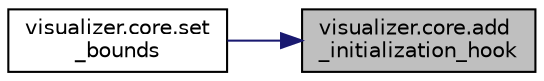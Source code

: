 digraph "visualizer.core.add_initialization_hook"
{
 // LATEX_PDF_SIZE
  edge [fontname="Helvetica",fontsize="10",labelfontname="Helvetica",labelfontsize="10"];
  node [fontname="Helvetica",fontsize="10",shape=record];
  rankdir="RL";
  Node1 [label="visualizer.core.add\l_initialization_hook",height=0.2,width=0.4,color="black", fillcolor="grey75", style="filled", fontcolor="black",tooltip=" "];
  Node1 -> Node2 [dir="back",color="midnightblue",fontsize="10",style="solid",fontname="Helvetica"];
  Node2 [label="visualizer.core.set\l_bounds",height=0.2,width=0.4,color="black", fillcolor="white", style="filled",URL="$namespacevisualizer_1_1core.html#a28f2b766b3f20c63aaf3857e61a26944",tooltip=" "];
}
